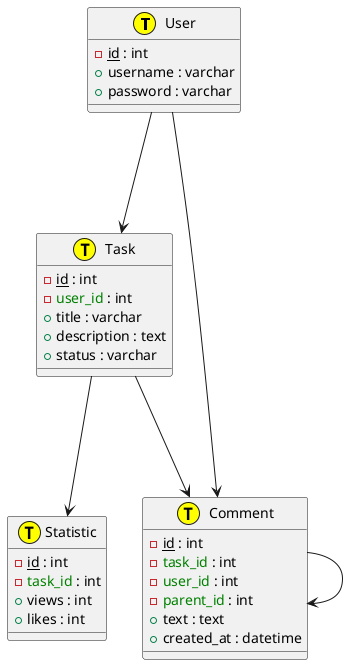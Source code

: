 @startuml
!define Table(name,desc) class name as "desc" << (T, yellow) >>
!define primary_key(x) <u>x</u>
!define foreign_key(x) <color:green>x</color>

Table(user, "User") {
    -primary_key(id) : int
    +username : varchar
    +password : varchar
}

Table(task, "Task") {
    -primary_key(id) : int
    -foreign_key(user_id) : int
    +title : varchar
    +description : text
    +status : varchar
}

Table(statistic, "Statistic") {
    -primary_key(id) : int
    -foreign_key(task_id) : int
    +views : int
    +likes : int
}

Table(comment, "Comment") {
    -primary_key(id) : int
    -foreign_key(task_id) : int
    -foreign_key(user_id) : int
    -foreign_key(parent_id) : int
    +text : text
    +created_at : datetime
}

user ---> task
user ---> comment
task ---> statistic
task ---> comment

comment ---> comment
@enduml